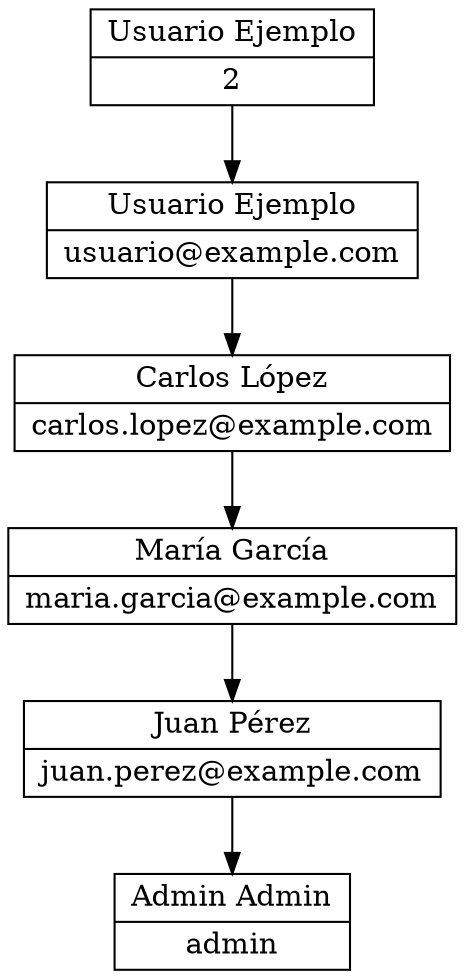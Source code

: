 digraph G {
node [shape=record];
node0 [label="{Usuario Ejemplo | 2}"];
node1 [label="{Usuario Ejemplo | usuario@example.com}"];
node2 [label="{Carlos López | carlos.lopez@example.com}"];
node3 [label="{María García | maria.garcia@example.com}"];
node4 [label="{Juan Pérez | juan.perez@example.com}"];
node5 [label="{Admin Admin | admin}"];
node0 -> node1;
node1 -> node2;
node2 -> node3;
node3 -> node4;
node4 -> node5;
}
